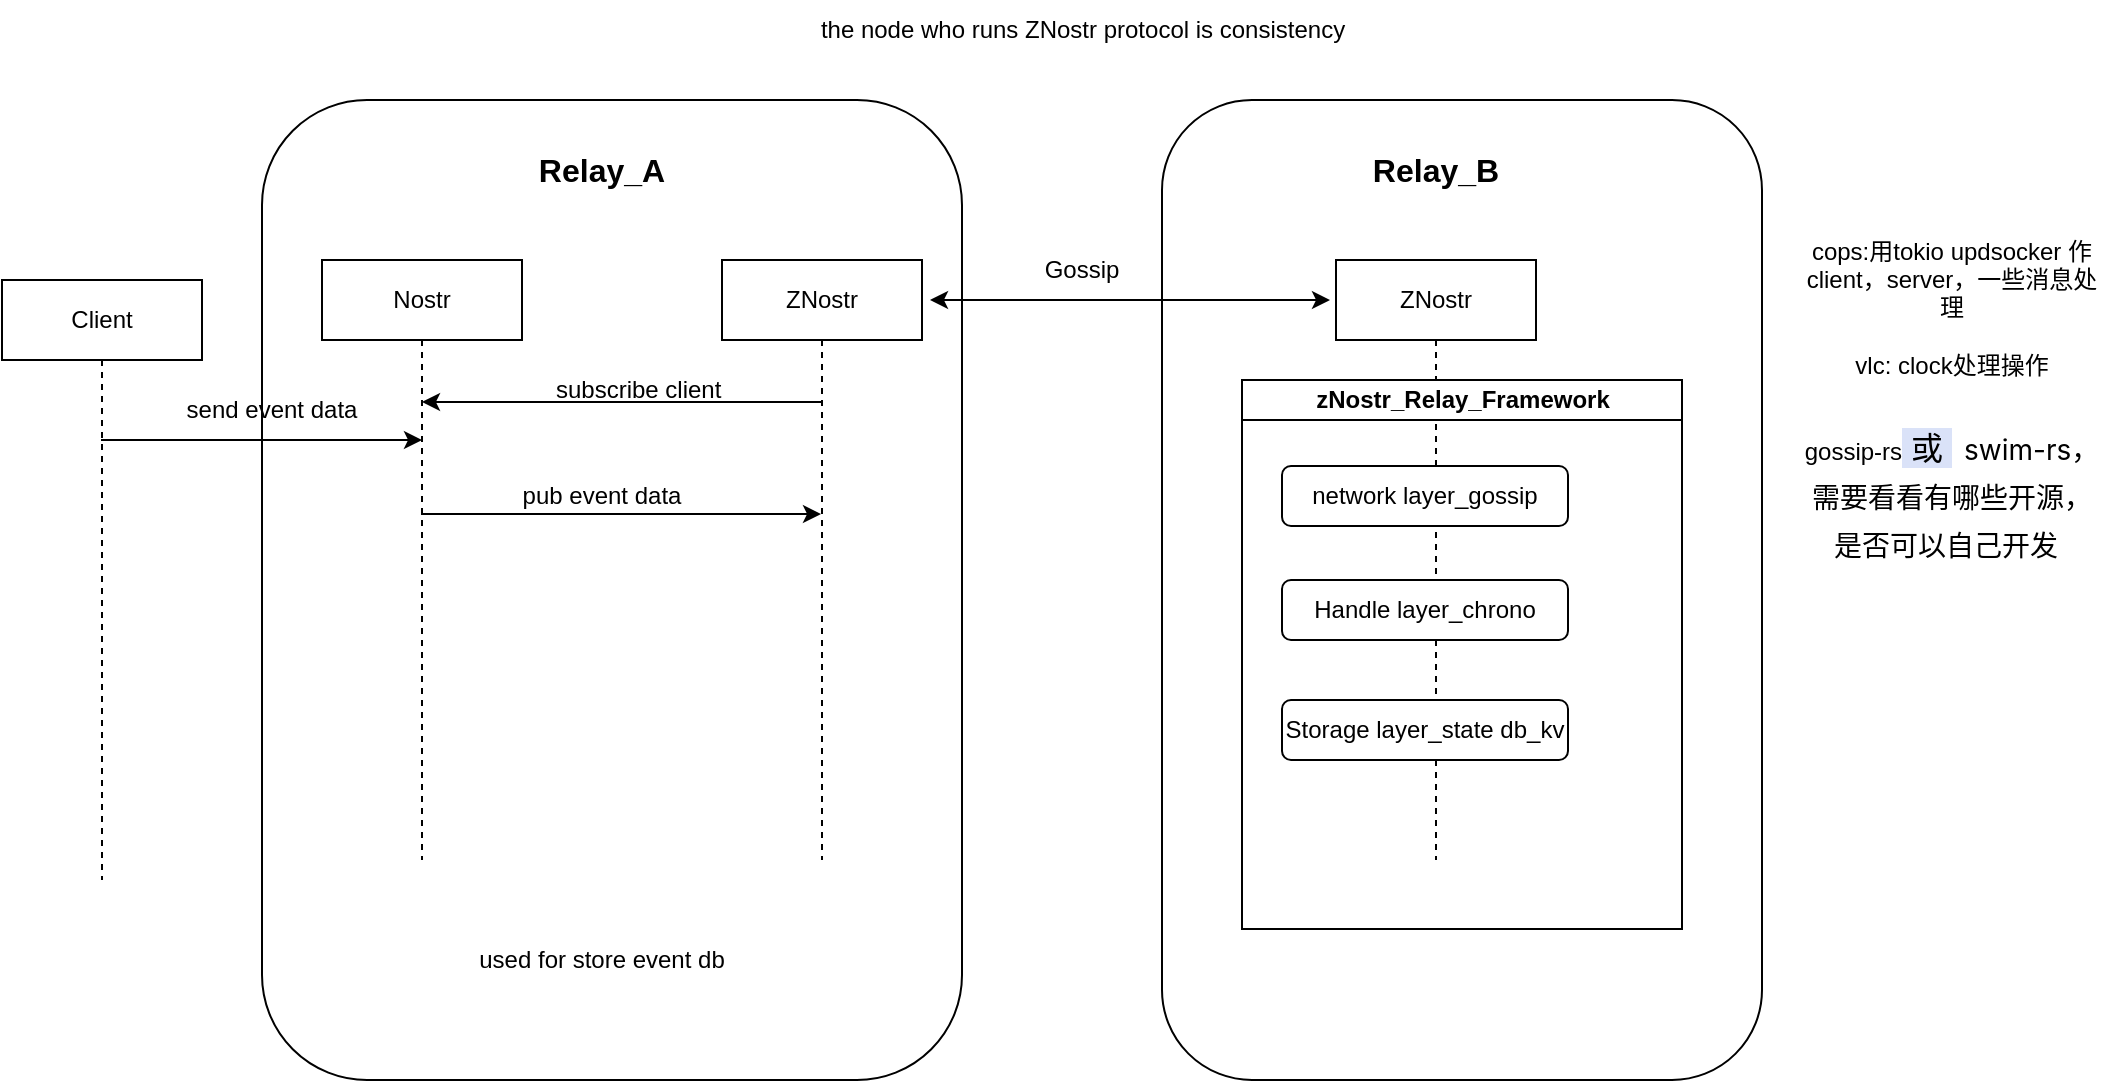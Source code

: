 <mxfile version="22.1.21" type="github">
  <diagram name="Page-1" id="2YBvvXClWsGukQMizWep">
    <mxGraphModel dx="1308" dy="833" grid="1" gridSize="10" guides="1" tooltips="1" connect="1" arrows="1" fold="1" page="1" pageScale="1" pageWidth="2000" pageHeight="2000" math="0" shadow="0">
      <root>
        <mxCell id="0" />
        <mxCell id="1" parent="0" />
        <mxCell id="95igaDQyrnbgRM2Dg2hY-4" value="" style="rounded=1;whiteSpace=wrap;html=1;" vertex="1" parent="1">
          <mxGeometry x="150" y="90" width="350" height="490" as="geometry" />
        </mxCell>
        <mxCell id="95igaDQyrnbgRM2Dg2hY-5" value="&lt;font style=&quot;font-size: 16px;&quot;&gt;Relay_A&lt;/font&gt;" style="text;html=1;strokeColor=none;fillColor=none;align=center;verticalAlign=middle;whiteSpace=wrap;rounded=0;fontStyle=1" vertex="1" parent="1">
          <mxGeometry x="290" y="110" width="60" height="30" as="geometry" />
        </mxCell>
        <mxCell id="95igaDQyrnbgRM2Dg2hY-23" style="edgeStyle=orthogonalEdgeStyle;rounded=0;orthogonalLoop=1;jettySize=auto;html=1;curved=0;" edge="1" parent="1">
          <mxGeometry relative="1" as="geometry">
            <mxPoint x="229.5" y="297" as="sourcePoint" />
            <mxPoint x="429.5" y="297" as="targetPoint" />
          </mxGeometry>
        </mxCell>
        <mxCell id="95igaDQyrnbgRM2Dg2hY-6" value="Nostr" style="shape=umlLifeline;perimeter=lifelinePerimeter;whiteSpace=wrap;html=1;container=1;dropTarget=0;collapsible=0;recursiveResize=0;outlineConnect=0;portConstraint=eastwest;newEdgeStyle={&quot;curved&quot;:0,&quot;rounded&quot;:0};" vertex="1" parent="1">
          <mxGeometry x="180" y="170" width="100" height="300" as="geometry" />
        </mxCell>
        <mxCell id="95igaDQyrnbgRM2Dg2hY-19" style="edgeStyle=orthogonalEdgeStyle;rounded=0;orthogonalLoop=1;jettySize=auto;html=1;curved=0;" edge="1" parent="1">
          <mxGeometry relative="1" as="geometry">
            <mxPoint x="429.5" y="241" as="sourcePoint" />
            <mxPoint x="230" y="241" as="targetPoint" />
          </mxGeometry>
        </mxCell>
        <mxCell id="95igaDQyrnbgRM2Dg2hY-7" value="ZNostr" style="shape=umlLifeline;perimeter=lifelinePerimeter;whiteSpace=wrap;html=1;container=1;dropTarget=0;collapsible=0;recursiveResize=0;outlineConnect=0;portConstraint=eastwest;newEdgeStyle={&quot;curved&quot;:0,&quot;rounded&quot;:0};" vertex="1" parent="1">
          <mxGeometry x="380" y="170" width="100" height="300" as="geometry" />
        </mxCell>
        <mxCell id="95igaDQyrnbgRM2Dg2hY-12" style="edgeStyle=orthogonalEdgeStyle;rounded=0;orthogonalLoop=1;jettySize=auto;html=1;curved=0;" edge="1" parent="1">
          <mxGeometry relative="1" as="geometry">
            <mxPoint x="69.5" y="260" as="sourcePoint" />
            <mxPoint x="230" y="260" as="targetPoint" />
          </mxGeometry>
        </mxCell>
        <mxCell id="95igaDQyrnbgRM2Dg2hY-8" value="Client" style="shape=umlLifeline;perimeter=lifelinePerimeter;whiteSpace=wrap;html=1;container=1;dropTarget=0;collapsible=0;recursiveResize=0;outlineConnect=0;portConstraint=eastwest;newEdgeStyle={&quot;curved&quot;:0,&quot;rounded&quot;:0};" vertex="1" parent="1">
          <mxGeometry x="20" y="180" width="100" height="300" as="geometry" />
        </mxCell>
        <mxCell id="95igaDQyrnbgRM2Dg2hY-9" value="" style="rounded=1;whiteSpace=wrap;html=1;" vertex="1" parent="1">
          <mxGeometry x="600" y="90" width="300" height="490" as="geometry" />
        </mxCell>
        <mxCell id="95igaDQyrnbgRM2Dg2hY-10" value="&lt;font style=&quot;font-size: 16px;&quot;&gt;Relay_B&lt;/font&gt;" style="text;html=1;strokeColor=none;fillColor=none;align=center;verticalAlign=middle;whiteSpace=wrap;rounded=0;fontStyle=1" vertex="1" parent="1">
          <mxGeometry x="707" y="110" width="60" height="30" as="geometry" />
        </mxCell>
        <mxCell id="95igaDQyrnbgRM2Dg2hY-14" value="send event data" style="text;html=1;strokeColor=none;fillColor=none;align=center;verticalAlign=middle;whiteSpace=wrap;rounded=0;" vertex="1" parent="1">
          <mxGeometry x="110" y="230" width="90" height="30" as="geometry" />
        </mxCell>
        <mxCell id="95igaDQyrnbgRM2Dg2hY-21" value="subscribe client&amp;nbsp;" style="text;html=1;strokeColor=none;fillColor=none;align=center;verticalAlign=middle;whiteSpace=wrap;rounded=0;" vertex="1" parent="1">
          <mxGeometry x="275" y="220" width="130" height="30" as="geometry" />
        </mxCell>
        <mxCell id="95igaDQyrnbgRM2Dg2hY-24" value="pub event data" style="text;html=1;strokeColor=none;fillColor=none;align=center;verticalAlign=middle;whiteSpace=wrap;rounded=0;" vertex="1" parent="1">
          <mxGeometry x="275" y="273" width="90" height="30" as="geometry" />
        </mxCell>
        <mxCell id="95igaDQyrnbgRM2Dg2hY-26" value="ZNostr" style="shape=umlLifeline;perimeter=lifelinePerimeter;whiteSpace=wrap;html=1;container=1;dropTarget=0;collapsible=0;recursiveResize=0;outlineConnect=0;portConstraint=eastwest;newEdgeStyle={&quot;curved&quot;:0,&quot;rounded&quot;:0};" vertex="1" parent="1">
          <mxGeometry x="687" y="170" width="100" height="300" as="geometry" />
        </mxCell>
        <mxCell id="95igaDQyrnbgRM2Dg2hY-28" value="" style="endArrow=classic;startArrow=classic;html=1;rounded=0;" edge="1" parent="1">
          <mxGeometry width="50" height="50" relative="1" as="geometry">
            <mxPoint x="484" y="190" as="sourcePoint" />
            <mxPoint x="684" y="190" as="targetPoint" />
          </mxGeometry>
        </mxCell>
        <mxCell id="95igaDQyrnbgRM2Dg2hY-29" value="Gossip" style="text;html=1;strokeColor=none;fillColor=none;align=center;verticalAlign=middle;whiteSpace=wrap;rounded=0;" vertex="1" parent="1">
          <mxGeometry x="530" y="160" width="60" height="30" as="geometry" />
        </mxCell>
        <mxCell id="95igaDQyrnbgRM2Dg2hY-31" value="zNostr_Relay_Framework" style="swimlane;html=1;startSize=20;horizontal=1;containerType=tree;glass=0;" vertex="1" parent="1">
          <mxGeometry x="640" y="230" width="220" height="274.5" as="geometry" />
        </mxCell>
        <mxCell id="95igaDQyrnbgRM2Dg2hY-32" value="network layer_gossip" style="rounded=1;whiteSpace=wrap;html=1;" vertex="1" parent="95igaDQyrnbgRM2Dg2hY-31">
          <mxGeometry x="20" y="43" width="143" height="30" as="geometry" />
        </mxCell>
        <mxCell id="95igaDQyrnbgRM2Dg2hY-34" value="Handle layer_chrono" style="rounded=1;whiteSpace=wrap;html=1;" vertex="1" parent="1">
          <mxGeometry x="660" y="330" width="143" height="30" as="geometry" />
        </mxCell>
        <mxCell id="95igaDQyrnbgRM2Dg2hY-35" value="Storage layer_state db_kv" style="rounded=1;whiteSpace=wrap;html=1;" vertex="1" parent="1">
          <mxGeometry x="660" y="390" width="143" height="30" as="geometry" />
        </mxCell>
        <mxCell id="95igaDQyrnbgRM2Dg2hY-36" value="used for store event db" style="text;html=1;strokeColor=none;fillColor=none;align=center;verticalAlign=middle;whiteSpace=wrap;rounded=0;" vertex="1" parent="1">
          <mxGeometry x="245" y="504.5" width="150" height="30" as="geometry" />
        </mxCell>
        <mxCell id="95igaDQyrnbgRM2Dg2hY-37" value="the node who runs ZNostr protocol is consistency" style="text;html=1;strokeColor=none;fillColor=none;align=center;verticalAlign=middle;whiteSpace=wrap;rounded=0;" vertex="1" parent="1">
          <mxGeometry x="402.5" y="40" width="315" height="30" as="geometry" />
        </mxCell>
        <mxCell id="95igaDQyrnbgRM2Dg2hY-38" value="cops:用tokio updsocker 作client，server，一些消息处理&lt;br&gt;&lt;br&gt;vlc: clock处理操作" style="text;html=1;strokeColor=none;fillColor=none;align=center;verticalAlign=middle;whiteSpace=wrap;rounded=0;" vertex="1" parent="1">
          <mxGeometry x="920" y="137" width="150" height="113" as="geometry" />
        </mxCell>
        <mxCell id="95igaDQyrnbgRM2Dg2hY-39" value="gossip-rs&lt;span style=&quot;font-family: Inter, ui-sans-serif, system-ui, -apple-system, BlinkMacSystemFont, &amp;quot;Segoe UI&amp;quot;, Roboto, &amp;quot;Helvetica Neue&amp;quot;, Arial, &amp;quot;Noto Sans&amp;quot;, sans-serif, &amp;quot;Apple Color Emoji&amp;quot;, &amp;quot;Segoe UI Emoji&amp;quot;, &amp;quot;Segoe UI Symbol&amp;quot;, &amp;quot;Noto Color Emoji&amp;quot;; font-size: 16px; text-align: start; background-color: rgb(218, 226, 248);&quot;&gt;&amp;nbsp;或&amp;nbsp;&lt;/span&gt;&lt;span style=&quot;box-sizing: border-box; border: 0px solid rgb(229, 231, 235); --tw-border-spacing-x: 0; --tw-border-spacing-y: 0; --tw-translate-x: 0; --tw-translate-y: 0; --tw-rotate: 0; --tw-skew-x: 0; --tw-skew-y: 0; --tw-scale-x: 1; --tw-scale-y: 1; --tw-pan-x: ; --tw-pan-y: ; --tw-pinch-zoom: ; --tw-scroll-snap-strictness: proximity; --tw-gradient-from-position: ; --tw-gradient-via-position: ; --tw-gradient-to-position: ; --tw-ordinal: ; --tw-slashed-zero: ; --tw-numeric-figure: ; --tw-numeric-spacing: ; --tw-numeric-fraction: ; --tw-ring-inset: ; --tw-ring-offset-width: 0px; --tw-ring-offset-color: #fff; --tw-ring-color: rgba(59,130,246,.5); --tw-ring-offset-shadow: 0 0 #0000; --tw-ring-shadow: 0 0 #0000; --tw-shadow: 0 0 #0000; --tw-shadow-colored: 0 0 #0000; --tw-blur: ; --tw-brightness: ; --tw-contrast: ; --tw-grayscale: ; --tw-hue-rotate: ; --tw-invert: ; --tw-saturate: ; --tw-sepia: ; --tw-drop-shadow: ; --tw-backdrop-blur: ; --tw-backdrop-brightness: ; --tw-backdrop-contrast: ; --tw-backdrop-grayscale: ; --tw-backdrop-hue-rotate: ; --tw-backdrop-invert: ; --tw-backdrop-opacity: ; --tw-backdrop-saturate: ; --tw-backdrop-sepia: ; border-radius: 0.25rem; background-color: var(--primary-500); padding: 2px 6px; font-size: 0.875rem; line-height: 1.5rem; --tw-text-opacity: 1; font-family: Inter, ui-sans-serif, system-ui, -apple-system, BlinkMacSystemFont, &amp;quot;Segoe UI&amp;quot;, Roboto, &amp;quot;Helvetica Neue&amp;quot;, Arial, &amp;quot;Noto Sans&amp;quot;, sans-serif, &amp;quot;Apple Color Emoji&amp;quot;, &amp;quot;Segoe UI Emoji&amp;quot;, &amp;quot;Segoe UI Symbol&amp;quot;, &amp;quot;Noto Color Emoji&amp;quot;; text-align: start;&quot; class=&quot;text-white dark:text-primary-0 bg-primary-500 dark:bg-[#29282c] px-[6px] py-[2px] text-sm rounded&quot;&gt;swim-rs，需要看看有哪些开源，是否可以自己开发&lt;/span&gt;" style="text;html=1;strokeColor=none;fillColor=none;align=center;verticalAlign=middle;whiteSpace=wrap;rounded=0;" vertex="1" parent="1">
          <mxGeometry x="920" y="273" width="150" height="30" as="geometry" />
        </mxCell>
      </root>
    </mxGraphModel>
  </diagram>
</mxfile>
